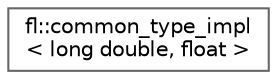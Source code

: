 digraph "Graphical Class Hierarchy"
{
 // INTERACTIVE_SVG=YES
 // LATEX_PDF_SIZE
  bgcolor="transparent";
  edge [fontname=Helvetica,fontsize=10,labelfontname=Helvetica,labelfontsize=10];
  node [fontname=Helvetica,fontsize=10,shape=box,height=0.2,width=0.4];
  rankdir="LR";
  Node0 [id="Node000000",label="fl::common_type_impl\l\< long double, float \>",height=0.2,width=0.4,color="grey40", fillcolor="white", style="filled",URL="$d4/d36/namespacefl.html#db/d93/structfl_1_1common__type__impl_3_01long_01double_00_01float_01_4",tooltip=" "];
}
